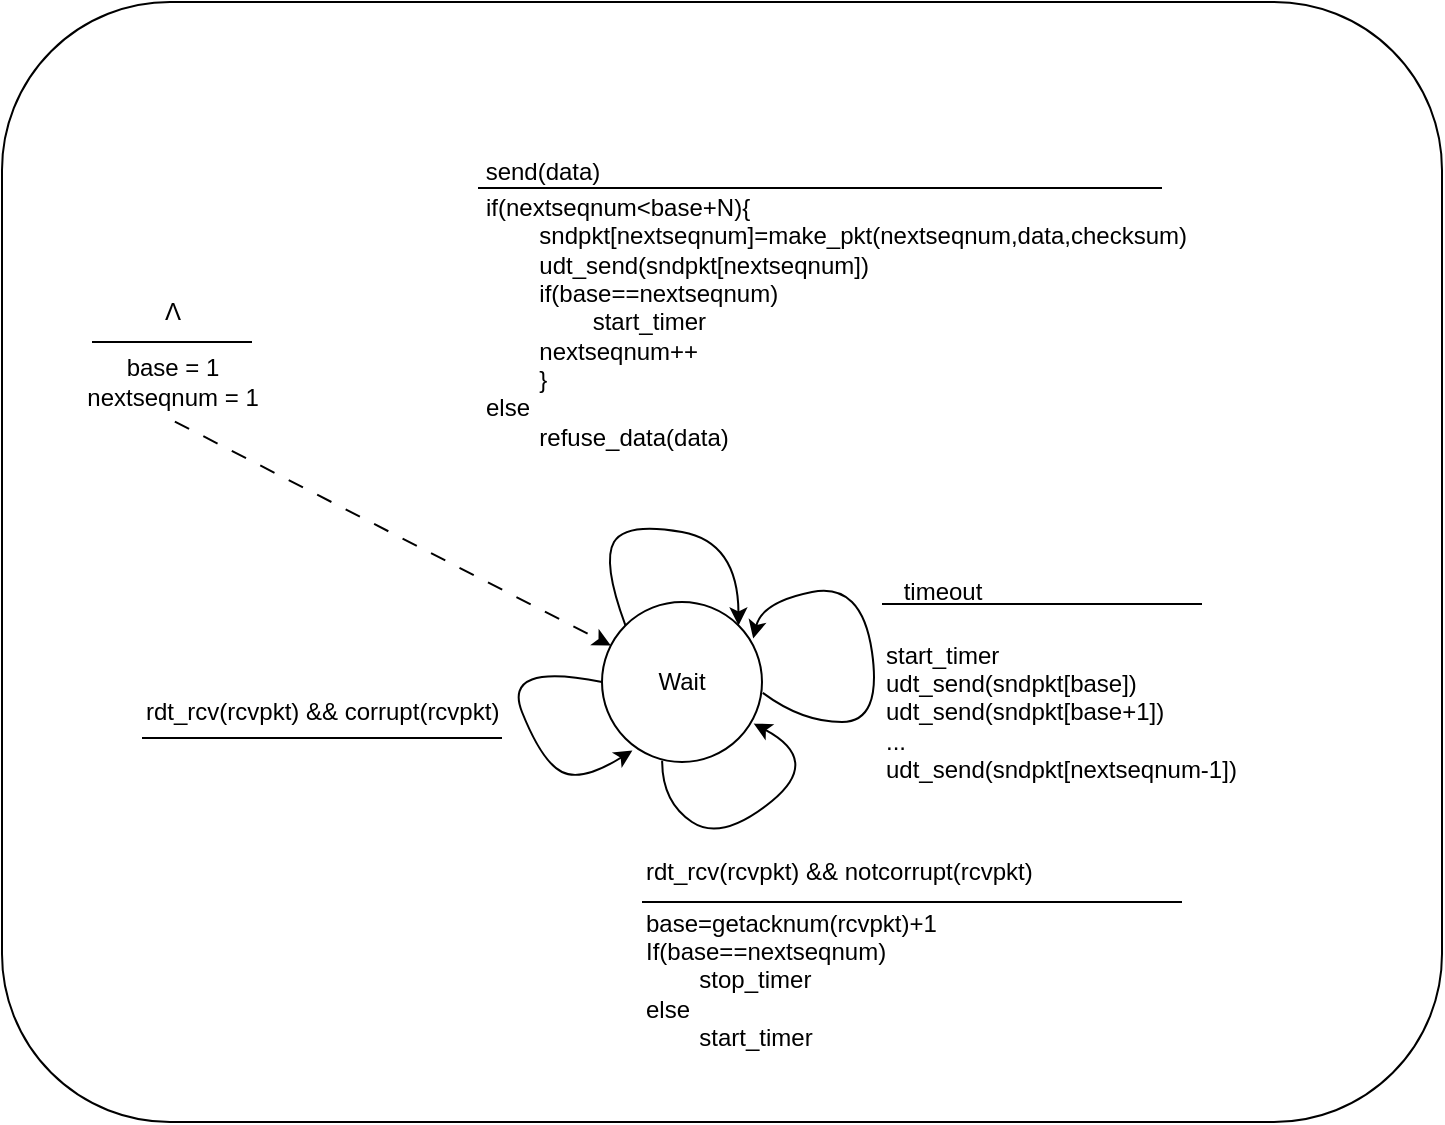 <mxfile>
    <diagram id="8Qs9dSIHTCNZZQQzuen8" name="Page-1">
        <mxGraphModel dx="1231" dy="1045" grid="1" gridSize="10" guides="1" tooltips="1" connect="1" arrows="1" fold="1" page="1" pageScale="1" pageWidth="850" pageHeight="1100" background="none" math="0" shadow="0">
            <root>
                <mxCell id="0"/>
                <mxCell id="1" parent="0"/>
                <mxCell id="45" value="" style="rounded=1;whiteSpace=wrap;html=1;labelBackgroundColor=none;strokeWidth=1;fontSize=12;" vertex="1" parent="1">
                    <mxGeometry x="80" y="110" width="720" height="560" as="geometry"/>
                </mxCell>
                <mxCell id="2" value="Wait" style="ellipse;whiteSpace=wrap;html=1;aspect=fixed;labelBackgroundColor=none;" vertex="1" parent="1">
                    <mxGeometry x="380" y="410" width="80" height="80" as="geometry"/>
                </mxCell>
                <mxCell id="13" value="" style="endArrow=none;html=1;labelBackgroundColor=none;" edge="1" parent="1">
                    <mxGeometry width="50" height="50" relative="1" as="geometry">
                        <mxPoint x="318" y="203" as="sourcePoint"/>
                        <mxPoint x="660" y="203" as="targetPoint"/>
                    </mxGeometry>
                </mxCell>
                <mxCell id="14" value="&lt;div&gt;if(nextseqnum&amp;lt;base+N){&lt;/div&gt;&lt;div&gt;&amp;nbsp;&lt;span style=&quot;white-space: pre;&quot;&gt;&#9;&lt;/span&gt;sndpkt[nextseqnum]=make_pkt(nextseqnum,data,checksum)&lt;/div&gt;&lt;div&gt;&amp;nbsp;&lt;span style=&quot;white-space: pre;&quot;&gt;&#9;&lt;/span&gt;udt_send(sndpkt[nextseqnum])&lt;/div&gt;&lt;div&gt;&amp;nbsp;&lt;span style=&quot;white-space: pre;&quot;&gt;&#9;&lt;/span&gt;if(base==nextseqnum)&lt;/div&gt;&lt;div&gt;&amp;nbsp;&lt;span style=&quot;white-space: pre;&quot;&gt;&#9;&lt;/span&gt;&lt;span style=&quot;white-space: pre;&quot;&gt;&#9;&lt;/span&gt;start_timer&lt;/div&gt;&lt;div&gt;&amp;nbsp;&lt;span style=&quot;white-space: pre;&quot;&gt;&#9;&lt;/span&gt;nextseqnum++&lt;/div&gt;&lt;div&gt;&amp;nbsp;&lt;span style=&quot;white-space: pre;&quot;&gt;&#9;&lt;/span&gt;}&lt;/div&gt;&lt;div&gt;else&lt;/div&gt;&lt;div&gt;&amp;nbsp;&lt;span style=&quot;white-space: pre;&quot;&gt;&#9;&lt;/span&gt;refuse_data(data)&lt;/div&gt;" style="text;html=1;align=left;verticalAlign=middle;resizable=0;points=[];autosize=1;strokeColor=none;fillColor=none;labelBackgroundColor=none;" vertex="1" parent="1">
                    <mxGeometry x="320" y="200" width="370" height="140" as="geometry"/>
                </mxCell>
                <mxCell id="17" value="" style="curved=1;endArrow=classic;html=1;exitX=0;exitY=0;exitDx=0;exitDy=0;entryX=1;entryY=0;entryDx=0;entryDy=0;labelBackgroundColor=none;" edge="1" parent="1" source="2" target="2">
                    <mxGeometry width="50" height="50" relative="1" as="geometry">
                        <mxPoint x="410" y="400.0" as="sourcePoint"/>
                        <mxPoint x="448.72" y="434.72" as="targetPoint"/>
                        <Array as="points">
                            <mxPoint x="380" y="390"/>
                            <mxPoint x="392" y="370"/>
                            <mxPoint x="448" y="380"/>
                        </Array>
                    </mxGeometry>
                </mxCell>
                <mxCell id="22" value="" style="endArrow=classic;html=1;exitX=0.513;exitY=0.995;exitDx=0;exitDy=0;exitPerimeter=0;dashed=1;dashPattern=8 8;labelBackgroundColor=none;" edge="1" parent="1" source="25" target="2">
                    <mxGeometry width="50" height="50" relative="1" as="geometry">
                        <mxPoint x="260" y="450" as="sourcePoint"/>
                        <mxPoint x="370" y="450" as="targetPoint"/>
                    </mxGeometry>
                </mxCell>
                <mxCell id="23" value="Λ" style="text;html=1;align=center;verticalAlign=middle;resizable=0;points=[];autosize=1;strokeColor=none;fillColor=none;labelBackgroundColor=none;" vertex="1" parent="1">
                    <mxGeometry x="150" y="250" width="30" height="30" as="geometry"/>
                </mxCell>
                <mxCell id="24" value="" style="endArrow=none;html=1;strokeWidth=1;labelBackgroundColor=none;" edge="1" parent="1">
                    <mxGeometry width="50" height="50" relative="1" as="geometry">
                        <mxPoint x="205" y="280" as="sourcePoint"/>
                        <mxPoint x="125" y="280" as="targetPoint"/>
                    </mxGeometry>
                </mxCell>
                <mxCell id="25" value="base = 1&lt;br&gt;nextseqnum = 1" style="text;html=1;align=center;verticalAlign=middle;resizable=0;points=[];autosize=1;strokeColor=none;fillColor=none;labelBackgroundColor=none;" vertex="1" parent="1">
                    <mxGeometry x="110" y="280" width="110" height="40" as="geometry"/>
                </mxCell>
                <mxCell id="26" value="send(data)" style="text;html=1;align=center;verticalAlign=middle;resizable=0;points=[];autosize=1;strokeColor=none;fillColor=none;labelBackgroundColor=none;" vertex="1" parent="1">
                    <mxGeometry x="310" y="180" width="80" height="30" as="geometry"/>
                </mxCell>
                <mxCell id="28" value="" style="endArrow=none;html=1;strokeWidth=1;fontSize=8;labelBackgroundColor=none;" edge="1" parent="1">
                    <mxGeometry width="50" height="50" relative="1" as="geometry">
                        <mxPoint x="520" y="411" as="sourcePoint"/>
                        <mxPoint x="680" y="411" as="targetPoint"/>
                    </mxGeometry>
                </mxCell>
                <mxCell id="29" value="" style="curved=1;endArrow=classic;html=1;strokeWidth=1;fontSize=8;exitX=1.005;exitY=0.568;exitDx=0;exitDy=0;entryX=0.945;entryY=0.228;entryDx=0;entryDy=0;entryPerimeter=0;exitPerimeter=0;labelBackgroundColor=none;" edge="1" parent="1" source="2" target="2">
                    <mxGeometry width="50" height="50" relative="1" as="geometry">
                        <mxPoint x="460" y="490" as="sourcePoint"/>
                        <mxPoint x="460" y="440" as="targetPoint"/>
                        <Array as="points">
                            <mxPoint x="480" y="470"/>
                            <mxPoint x="520" y="470"/>
                            <mxPoint x="510" y="400"/>
                            <mxPoint x="460" y="410"/>
                        </Array>
                    </mxGeometry>
                </mxCell>
                <mxCell id="31" value="start_timer&lt;br&gt;udt_send(sndpkt[base])&lt;br&gt;udt_send(sndpkt[base+1])&lt;br&gt;...&lt;br&gt;udt_send(sndpkt[nextseqnum-1])" style="text;html=1;align=left;verticalAlign=middle;resizable=0;points=[];autosize=1;strokeColor=none;fillColor=none;fontSize=12;labelBackgroundColor=none;" vertex="1" parent="1">
                    <mxGeometry x="520" y="420" width="200" height="90" as="geometry"/>
                </mxCell>
                <mxCell id="34" value="timeout" style="text;html=1;align=center;verticalAlign=middle;resizable=0;points=[];autosize=1;strokeColor=none;fillColor=none;fontSize=12;labelBackgroundColor=none;" vertex="1" parent="1">
                    <mxGeometry x="520" y="390" width="60" height="30" as="geometry"/>
                </mxCell>
                <mxCell id="35" value="rdt_rcv(rcvpkt) &amp;amp;&amp;amp; notcorrupt(rcvpkt)" style="text;html=1;align=left;verticalAlign=middle;resizable=0;points=[];autosize=1;strokeColor=none;fillColor=none;fontSize=12;labelBackgroundColor=none;" vertex="1" parent="1">
                    <mxGeometry x="400" y="530" width="220" height="30" as="geometry"/>
                </mxCell>
                <mxCell id="36" value="" style="endArrow=none;html=1;strokeWidth=1;fontSize=8;labelBackgroundColor=none;" edge="1" parent="1">
                    <mxGeometry width="50" height="50" relative="1" as="geometry">
                        <mxPoint x="400" y="560" as="sourcePoint"/>
                        <mxPoint x="670" y="560" as="targetPoint"/>
                    </mxGeometry>
                </mxCell>
                <mxCell id="37" value="" style="curved=1;endArrow=classic;html=1;exitX=0.376;exitY=0.992;exitDx=0;exitDy=0;entryX=0.948;entryY=0.76;entryDx=0;entryDy=0;entryPerimeter=0;exitPerimeter=0;labelBackgroundColor=none;" edge="1" parent="1" source="2" target="2">
                    <mxGeometry width="50" height="50" relative="1" as="geometry">
                        <mxPoint x="351.716" y="541.716" as="sourcePoint"/>
                        <mxPoint x="408.284" y="541.716" as="targetPoint"/>
                        <Array as="points">
                            <mxPoint x="410" y="510"/>
                            <mxPoint x="440" y="530"/>
                            <mxPoint x="490" y="489"/>
                        </Array>
                    </mxGeometry>
                </mxCell>
                <mxCell id="38" value="base=getacknum(rcvpkt)+1&lt;br&gt;If(base==nextseqnum)&lt;br&gt; &lt;span style=&quot;white-space: pre;&quot;&gt;&#9;&lt;/span&gt;stop_timer&lt;br&gt;else&lt;br&gt; &lt;span style=&quot;white-space: pre;&quot;&gt;&#9;&lt;/span&gt;start_timer" style="text;html=1;align=left;verticalAlign=middle;resizable=0;points=[];autosize=1;strokeColor=none;fillColor=none;fontSize=12;labelBackgroundColor=none;" vertex="1" parent="1">
                    <mxGeometry x="400" y="554" width="170" height="90" as="geometry"/>
                </mxCell>
                <mxCell id="39" value="rdt_rcv(rcvpkt) &amp;amp;&amp;amp; corrupt(rcvpkt)" style="text;html=1;align=left;verticalAlign=middle;resizable=0;points=[];autosize=1;strokeColor=none;fillColor=none;fontSize=12;labelBackgroundColor=none;" vertex="1" parent="1">
                    <mxGeometry x="150" y="450" width="200" height="30" as="geometry"/>
                </mxCell>
                <mxCell id="40" value="" style="endArrow=none;html=1;strokeWidth=1;fontSize=8;labelBackgroundColor=none;" edge="1" parent="1">
                    <mxGeometry width="50" height="50" relative="1" as="geometry">
                        <mxPoint x="150" y="478" as="sourcePoint"/>
                        <mxPoint x="330" y="478" as="targetPoint"/>
                    </mxGeometry>
                </mxCell>
                <mxCell id="41" value="" style="curved=1;endArrow=classic;html=1;exitX=0;exitY=0.5;exitDx=0;exitDy=0;entryX=0.19;entryY=0.928;entryDx=0;entryDy=0;entryPerimeter=0;labelBackgroundColor=none;" edge="1" parent="1" source="2" target="2">
                    <mxGeometry width="50" height="50" relative="1" as="geometry">
                        <mxPoint x="320.08" y="449.36" as="sourcePoint"/>
                        <mxPoint x="365.84" y="430.8" as="targetPoint"/>
                        <Array as="points">
                            <mxPoint x="330" y="440"/>
                            <mxPoint x="350" y="490"/>
                            <mxPoint x="370" y="500"/>
                        </Array>
                    </mxGeometry>
                </mxCell>
            </root>
        </mxGraphModel>
    </diagram>
</mxfile>